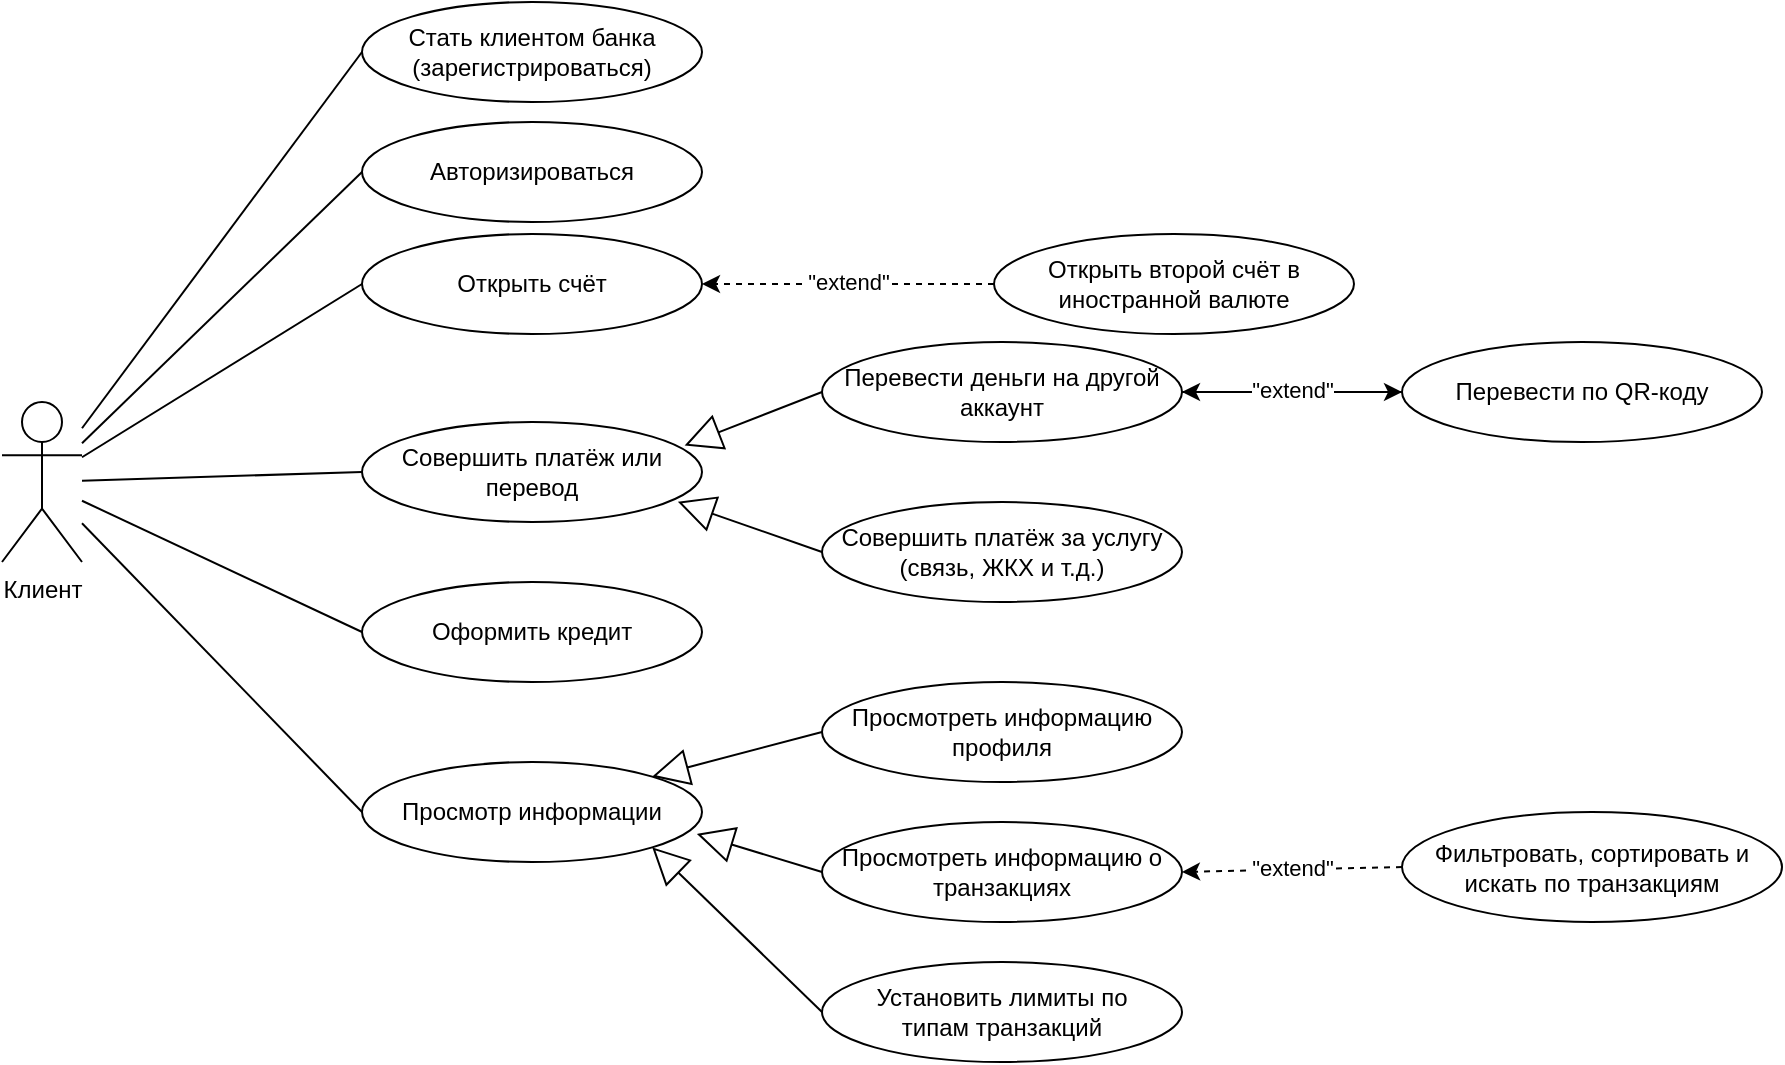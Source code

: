<mxfile version="22.0.4" type="device">
  <diagram name="Page-1" id="-TWESqKP_bRXVp6EV_5z">
    <mxGraphModel dx="903" dy="1603" grid="1" gridSize="10" guides="1" tooltips="1" connect="1" arrows="1" fold="1" page="1" pageScale="1" pageWidth="850" pageHeight="1100" math="0" shadow="0">
      <root>
        <mxCell id="0" />
        <mxCell id="1" parent="0" />
        <mxCell id="VrbJV0djmKqlcYPBfEZg-1" value="Клиент" style="shape=umlActor;verticalLabelPosition=bottom;verticalAlign=top;html=1;" parent="1" vertex="1">
          <mxGeometry x="110" y="40" width="40" height="80" as="geometry" />
        </mxCell>
        <mxCell id="VrbJV0djmKqlcYPBfEZg-6" value="Стать клиентом банка (зарегистрироваться)" style="ellipse;whiteSpace=wrap;html=1;" parent="1" vertex="1">
          <mxGeometry x="290" y="-160" width="170" height="50" as="geometry" />
        </mxCell>
        <mxCell id="VrbJV0djmKqlcYPBfEZg-7" value="Совершить платёж или перевод" style="ellipse;whiteSpace=wrap;html=1;" parent="1" vertex="1">
          <mxGeometry x="290" y="50" width="170" height="50" as="geometry" />
        </mxCell>
        <mxCell id="f-Nha3TIXB4YnT9BbHSk-3" value="" style="edgeStyle=orthogonalEdgeStyle;rounded=0;orthogonalLoop=1;jettySize=auto;html=1;" edge="1" parent="1" source="VrbJV0djmKqlcYPBfEZg-8" target="VrbJV0djmKqlcYPBfEZg-17">
          <mxGeometry relative="1" as="geometry" />
        </mxCell>
        <mxCell id="VrbJV0djmKqlcYPBfEZg-8" value="Перевести деньги на другой аккаунт" style="ellipse;whiteSpace=wrap;html=1;" parent="1" vertex="1">
          <mxGeometry x="520" y="10" width="180" height="50" as="geometry" />
        </mxCell>
        <mxCell id="VrbJV0djmKqlcYPBfEZg-9" value="Совершить платёж за услугу (связь, ЖКХ и т.д.)" style="ellipse;whiteSpace=wrap;html=1;" parent="1" vertex="1">
          <mxGeometry x="520" y="90" width="180" height="50" as="geometry" />
        </mxCell>
        <mxCell id="VrbJV0djmKqlcYPBfEZg-14" value="" style="endArrow=block;endSize=16;endFill=0;html=1;rounded=0;entryX=0.949;entryY=0.236;entryDx=0;entryDy=0;entryPerimeter=0;exitX=0;exitY=0.5;exitDx=0;exitDy=0;" parent="1" source="VrbJV0djmKqlcYPBfEZg-8" target="VrbJV0djmKqlcYPBfEZg-7" edge="1">
          <mxGeometry width="160" relative="1" as="geometry">
            <mxPoint x="570" y="50" as="sourcePoint" />
            <mxPoint x="730" y="50" as="targetPoint" />
          </mxGeometry>
        </mxCell>
        <mxCell id="VrbJV0djmKqlcYPBfEZg-15" value="" style="endArrow=block;endSize=16;endFill=0;html=1;rounded=0;entryX=0.929;entryY=0.797;entryDx=0;entryDy=0;entryPerimeter=0;exitX=0;exitY=0.5;exitDx=0;exitDy=0;" parent="1" source="VrbJV0djmKqlcYPBfEZg-9" target="VrbJV0djmKqlcYPBfEZg-7" edge="1">
          <mxGeometry width="160" relative="1" as="geometry">
            <mxPoint x="530" y="35" as="sourcePoint" />
            <mxPoint x="461" y="72" as="targetPoint" />
          </mxGeometry>
        </mxCell>
        <mxCell id="VrbJV0djmKqlcYPBfEZg-16" value="" style="endArrow=classic;html=1;rounded=0;entryX=1;entryY=0.5;entryDx=0;entryDy=0;exitX=0;exitY=0.5;exitDx=0;exitDy=0;dashed=1;" parent="1" source="VrbJV0djmKqlcYPBfEZg-17" target="VrbJV0djmKqlcYPBfEZg-8" edge="1">
          <mxGeometry width="50" height="50" relative="1" as="geometry">
            <mxPoint x="760" y="60" as="sourcePoint" />
            <mxPoint x="840" y="-60" as="targetPoint" />
          </mxGeometry>
        </mxCell>
        <mxCell id="VrbJV0djmKqlcYPBfEZg-18" value="&quot;extend&quot;" style="edgeLabel;html=1;align=center;verticalAlign=middle;resizable=0;points=[];" parent="VrbJV0djmKqlcYPBfEZg-16" vertex="1" connectable="0">
          <mxGeometry x="0.009" y="-1" relative="1" as="geometry">
            <mxPoint as="offset" />
          </mxGeometry>
        </mxCell>
        <mxCell id="VrbJV0djmKqlcYPBfEZg-17" value="Перевести по QR-коду" style="ellipse;whiteSpace=wrap;html=1;" parent="1" vertex="1">
          <mxGeometry x="810" y="10" width="180" height="50" as="geometry" />
        </mxCell>
        <mxCell id="VrbJV0djmKqlcYPBfEZg-19" value="Авторизироваться" style="ellipse;whiteSpace=wrap;html=1;" parent="1" vertex="1">
          <mxGeometry x="290" y="-100" width="170" height="50" as="geometry" />
        </mxCell>
        <mxCell id="VrbJV0djmKqlcYPBfEZg-20" value="Оформить кредит" style="ellipse;whiteSpace=wrap;html=1;" parent="1" vertex="1">
          <mxGeometry x="290" y="130" width="170" height="50" as="geometry" />
        </mxCell>
        <mxCell id="VrbJV0djmKqlcYPBfEZg-21" value="Просмотр информации" style="ellipse;whiteSpace=wrap;html=1;" parent="1" vertex="1">
          <mxGeometry x="290" y="220" width="170" height="50" as="geometry" />
        </mxCell>
        <mxCell id="VrbJV0djmKqlcYPBfEZg-22" value="" style="endArrow=block;endSize=16;endFill=0;html=1;rounded=0;entryX=1;entryY=0;entryDx=0;entryDy=0;exitX=0;exitY=0.5;exitDx=0;exitDy=0;" parent="1" source="VrbJV0djmKqlcYPBfEZg-23" target="VrbJV0djmKqlcYPBfEZg-21" edge="1">
          <mxGeometry width="160" relative="1" as="geometry">
            <mxPoint x="530" y="190" as="sourcePoint" />
            <mxPoint x="458" y="100" as="targetPoint" />
          </mxGeometry>
        </mxCell>
        <mxCell id="VrbJV0djmKqlcYPBfEZg-23" value="Просмотреть информацию профиля" style="ellipse;whiteSpace=wrap;html=1;" parent="1" vertex="1">
          <mxGeometry x="520" y="180" width="180" height="50" as="geometry" />
        </mxCell>
        <mxCell id="VrbJV0djmKqlcYPBfEZg-24" value="Просмотреть информацию о транзакциях" style="ellipse;whiteSpace=wrap;html=1;" parent="1" vertex="1">
          <mxGeometry x="520" y="250" width="180" height="50" as="geometry" />
        </mxCell>
        <mxCell id="VrbJV0djmKqlcYPBfEZg-25" value="" style="endArrow=block;endSize=16;endFill=0;html=1;rounded=0;entryX=0.985;entryY=0.719;entryDx=0;entryDy=0;exitX=0;exitY=0.5;exitDx=0;exitDy=0;entryPerimeter=0;" parent="1" source="VrbJV0djmKqlcYPBfEZg-24" target="VrbJV0djmKqlcYPBfEZg-21" edge="1">
          <mxGeometry width="160" relative="1" as="geometry">
            <mxPoint x="530" y="205" as="sourcePoint" />
            <mxPoint x="445" y="237" as="targetPoint" />
          </mxGeometry>
        </mxCell>
        <mxCell id="VrbJV0djmKqlcYPBfEZg-27" value="Фильтровать, сортировать и искать по транзакциям" style="ellipse;whiteSpace=wrap;html=1;" parent="1" vertex="1">
          <mxGeometry x="810" y="245" width="190" height="55" as="geometry" />
        </mxCell>
        <mxCell id="VrbJV0djmKqlcYPBfEZg-28" value="" style="endArrow=classic;html=1;rounded=0;entryX=1;entryY=0.5;entryDx=0;entryDy=0;exitX=0;exitY=0.5;exitDx=0;exitDy=0;dashed=1;" parent="1" source="VrbJV0djmKqlcYPBfEZg-27" target="VrbJV0djmKqlcYPBfEZg-24" edge="1">
          <mxGeometry width="50" height="50" relative="1" as="geometry">
            <mxPoint x="820" y="45" as="sourcePoint" />
            <mxPoint x="710" y="45" as="targetPoint" />
          </mxGeometry>
        </mxCell>
        <mxCell id="VrbJV0djmKqlcYPBfEZg-29" value="&quot;extend&quot;" style="edgeLabel;html=1;align=center;verticalAlign=middle;resizable=0;points=[];" parent="VrbJV0djmKqlcYPBfEZg-28" vertex="1" connectable="0">
          <mxGeometry x="0.009" y="-1" relative="1" as="geometry">
            <mxPoint as="offset" />
          </mxGeometry>
        </mxCell>
        <mxCell id="VrbJV0djmKqlcYPBfEZg-30" value="" style="endArrow=none;html=1;rounded=0;entryX=0;entryY=0.5;entryDx=0;entryDy=0;" parent="1" source="VrbJV0djmKqlcYPBfEZg-1" target="VrbJV0djmKqlcYPBfEZg-6" edge="1">
          <mxGeometry width="50" height="50" relative="1" as="geometry">
            <mxPoint x="530" y="190" as="sourcePoint" />
            <mxPoint x="580" y="140" as="targetPoint" />
          </mxGeometry>
        </mxCell>
        <mxCell id="VrbJV0djmKqlcYPBfEZg-31" value="" style="endArrow=none;html=1;rounded=0;entryX=0;entryY=0.5;entryDx=0;entryDy=0;" parent="1" source="VrbJV0djmKqlcYPBfEZg-1" target="VrbJV0djmKqlcYPBfEZg-19" edge="1">
          <mxGeometry width="50" height="50" relative="1" as="geometry">
            <mxPoint x="160" y="72" as="sourcePoint" />
            <mxPoint x="300" y="-55" as="targetPoint" />
          </mxGeometry>
        </mxCell>
        <mxCell id="VrbJV0djmKqlcYPBfEZg-32" value="" style="endArrow=none;html=1;rounded=0;entryX=0;entryY=0.5;entryDx=0;entryDy=0;" parent="1" source="VrbJV0djmKqlcYPBfEZg-1" target="VrbJV0djmKqlcYPBfEZg-7" edge="1">
          <mxGeometry width="50" height="50" relative="1" as="geometry">
            <mxPoint x="210" y="130" as="sourcePoint" />
            <mxPoint x="300" y="15" as="targetPoint" />
          </mxGeometry>
        </mxCell>
        <mxCell id="VrbJV0djmKqlcYPBfEZg-33" value="" style="endArrow=none;html=1;rounded=0;entryX=0;entryY=0.5;entryDx=0;entryDy=0;" parent="1" source="VrbJV0djmKqlcYPBfEZg-1" target="VrbJV0djmKqlcYPBfEZg-20" edge="1">
          <mxGeometry width="50" height="50" relative="1" as="geometry">
            <mxPoint x="210" y="220" as="sourcePoint" />
            <mxPoint x="300" y="85" as="targetPoint" />
          </mxGeometry>
        </mxCell>
        <mxCell id="VrbJV0djmKqlcYPBfEZg-34" value="" style="endArrow=none;html=1;rounded=0;entryX=0;entryY=0.5;entryDx=0;entryDy=0;" parent="1" source="VrbJV0djmKqlcYPBfEZg-1" target="VrbJV0djmKqlcYPBfEZg-21" edge="1">
          <mxGeometry width="50" height="50" relative="1" as="geometry">
            <mxPoint x="150" y="280" as="sourcePoint" />
            <mxPoint x="300" y="165" as="targetPoint" />
          </mxGeometry>
        </mxCell>
        <mxCell id="VrbJV0djmKqlcYPBfEZg-35" value="Установить лимиты по &lt;br&gt;типам транзакций" style="ellipse;whiteSpace=wrap;html=1;" parent="1" vertex="1">
          <mxGeometry x="520" y="320" width="180" height="50" as="geometry" />
        </mxCell>
        <mxCell id="VrbJV0djmKqlcYPBfEZg-36" value="" style="endArrow=block;endSize=16;endFill=0;html=1;rounded=0;entryX=1;entryY=1;entryDx=0;entryDy=0;exitX=0;exitY=0.5;exitDx=0;exitDy=0;" parent="1" source="VrbJV0djmKqlcYPBfEZg-35" target="VrbJV0djmKqlcYPBfEZg-21" edge="1">
          <mxGeometry width="160" relative="1" as="geometry">
            <mxPoint x="530" y="305" as="sourcePoint" />
            <mxPoint x="446" y="272" as="targetPoint" />
          </mxGeometry>
        </mxCell>
        <mxCell id="f-Nha3TIXB4YnT9BbHSk-1" value="Открыть счёт" style="ellipse;whiteSpace=wrap;html=1;" vertex="1" parent="1">
          <mxGeometry x="290" y="-44" width="170" height="50" as="geometry" />
        </mxCell>
        <mxCell id="f-Nha3TIXB4YnT9BbHSk-2" value="" style="endArrow=none;html=1;rounded=0;entryX=0;entryY=0.5;entryDx=0;entryDy=0;" edge="1" parent="1" source="VrbJV0djmKqlcYPBfEZg-1" target="f-Nha3TIXB4YnT9BbHSk-1">
          <mxGeometry width="50" height="50" relative="1" as="geometry">
            <mxPoint x="160" y="71" as="sourcePoint" />
            <mxPoint x="300" y="-65" as="targetPoint" />
          </mxGeometry>
        </mxCell>
        <mxCell id="f-Nha3TIXB4YnT9BbHSk-4" value="" style="endArrow=classic;html=1;rounded=0;entryX=1;entryY=0.5;entryDx=0;entryDy=0;dashed=1;exitX=0;exitY=0.5;exitDx=0;exitDy=0;" edge="1" parent="1" source="f-Nha3TIXB4YnT9BbHSk-6" target="f-Nha3TIXB4YnT9BbHSk-1">
          <mxGeometry width="50" height="50" relative="1" as="geometry">
            <mxPoint x="580" y="-20" as="sourcePoint" />
            <mxPoint x="500" y="-5.5" as="targetPoint" />
          </mxGeometry>
        </mxCell>
        <mxCell id="f-Nha3TIXB4YnT9BbHSk-5" value="&quot;extend&quot;" style="edgeLabel;html=1;align=center;verticalAlign=middle;resizable=0;points=[];" vertex="1" connectable="0" parent="f-Nha3TIXB4YnT9BbHSk-4">
          <mxGeometry x="0.009" y="-1" relative="1" as="geometry">
            <mxPoint as="offset" />
          </mxGeometry>
        </mxCell>
        <mxCell id="f-Nha3TIXB4YnT9BbHSk-6" value="Открыть второй счёт в иностранной валюте" style="ellipse;whiteSpace=wrap;html=1;" vertex="1" parent="1">
          <mxGeometry x="606" y="-44" width="180" height="50" as="geometry" />
        </mxCell>
      </root>
    </mxGraphModel>
  </diagram>
</mxfile>
